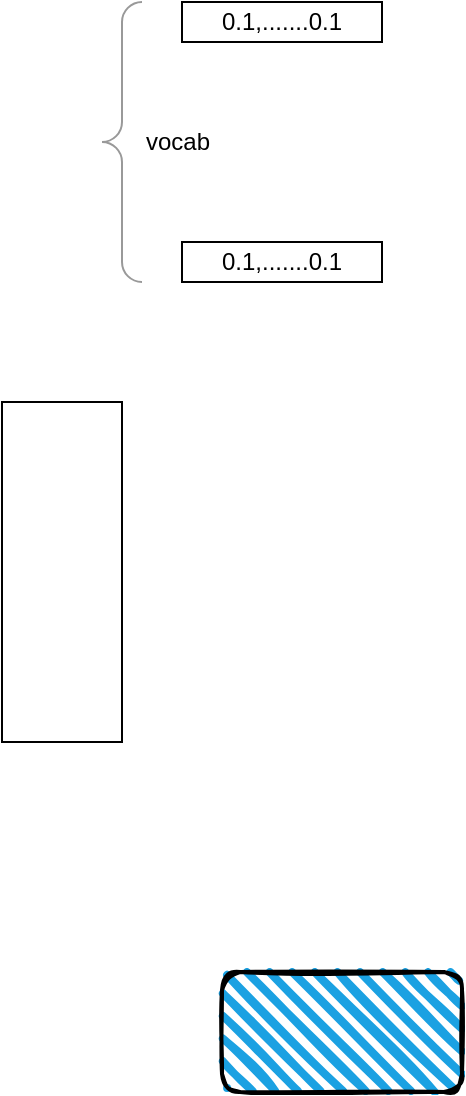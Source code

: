 <mxfile version="28.2.7">
  <diagram name="第 1 页" id="ySjCSLjJKap64BonE_rv">
    <mxGraphModel dx="1018" dy="748" grid="1" gridSize="10" guides="1" tooltips="1" connect="1" arrows="1" fold="1" page="1" pageScale="1" pageWidth="827" pageHeight="1169" math="0" shadow="0">
      <root>
        <mxCell id="0" />
        <mxCell id="1" parent="0" />
        <mxCell id="AU30TaNRJVCXWyLaHYYB-1" value="" style="rounded=0;whiteSpace=wrap;html=1;" vertex="1" parent="1">
          <mxGeometry x="110" y="270" width="60" height="170" as="geometry" />
        </mxCell>
        <mxCell id="AU30TaNRJVCXWyLaHYYB-2" value="vocab" style="labelPosition=right;align=left;strokeWidth=1;shape=mxgraph.mockup.markup.curlyBrace;html=1;shadow=0;dashed=0;strokeColor=#999999;direction=north;" vertex="1" parent="1">
          <mxGeometry x="160" y="70" width="20" height="140" as="geometry" />
        </mxCell>
        <mxCell id="AU30TaNRJVCXWyLaHYYB-3" value="0.1,.......0.1" style="rounded=0;whiteSpace=wrap;html=1;" vertex="1" parent="1">
          <mxGeometry x="200" y="70" width="100" height="20" as="geometry" />
        </mxCell>
        <mxCell id="AU30TaNRJVCXWyLaHYYB-4" value="0.1,.......0.1" style="rounded=0;whiteSpace=wrap;html=1;" vertex="1" parent="1">
          <mxGeometry x="200" y="190" width="100" height="20" as="geometry" />
        </mxCell>
        <mxCell id="AU30TaNRJVCXWyLaHYYB-5" value="" style="rounded=1;whiteSpace=wrap;html=1;strokeWidth=2;fillWeight=4;hachureGap=8;hachureAngle=45;fillColor=#1ba1e2;sketch=1;" vertex="1" parent="1">
          <mxGeometry x="220" y="555" width="120" height="60" as="geometry" />
        </mxCell>
      </root>
    </mxGraphModel>
  </diagram>
</mxfile>
